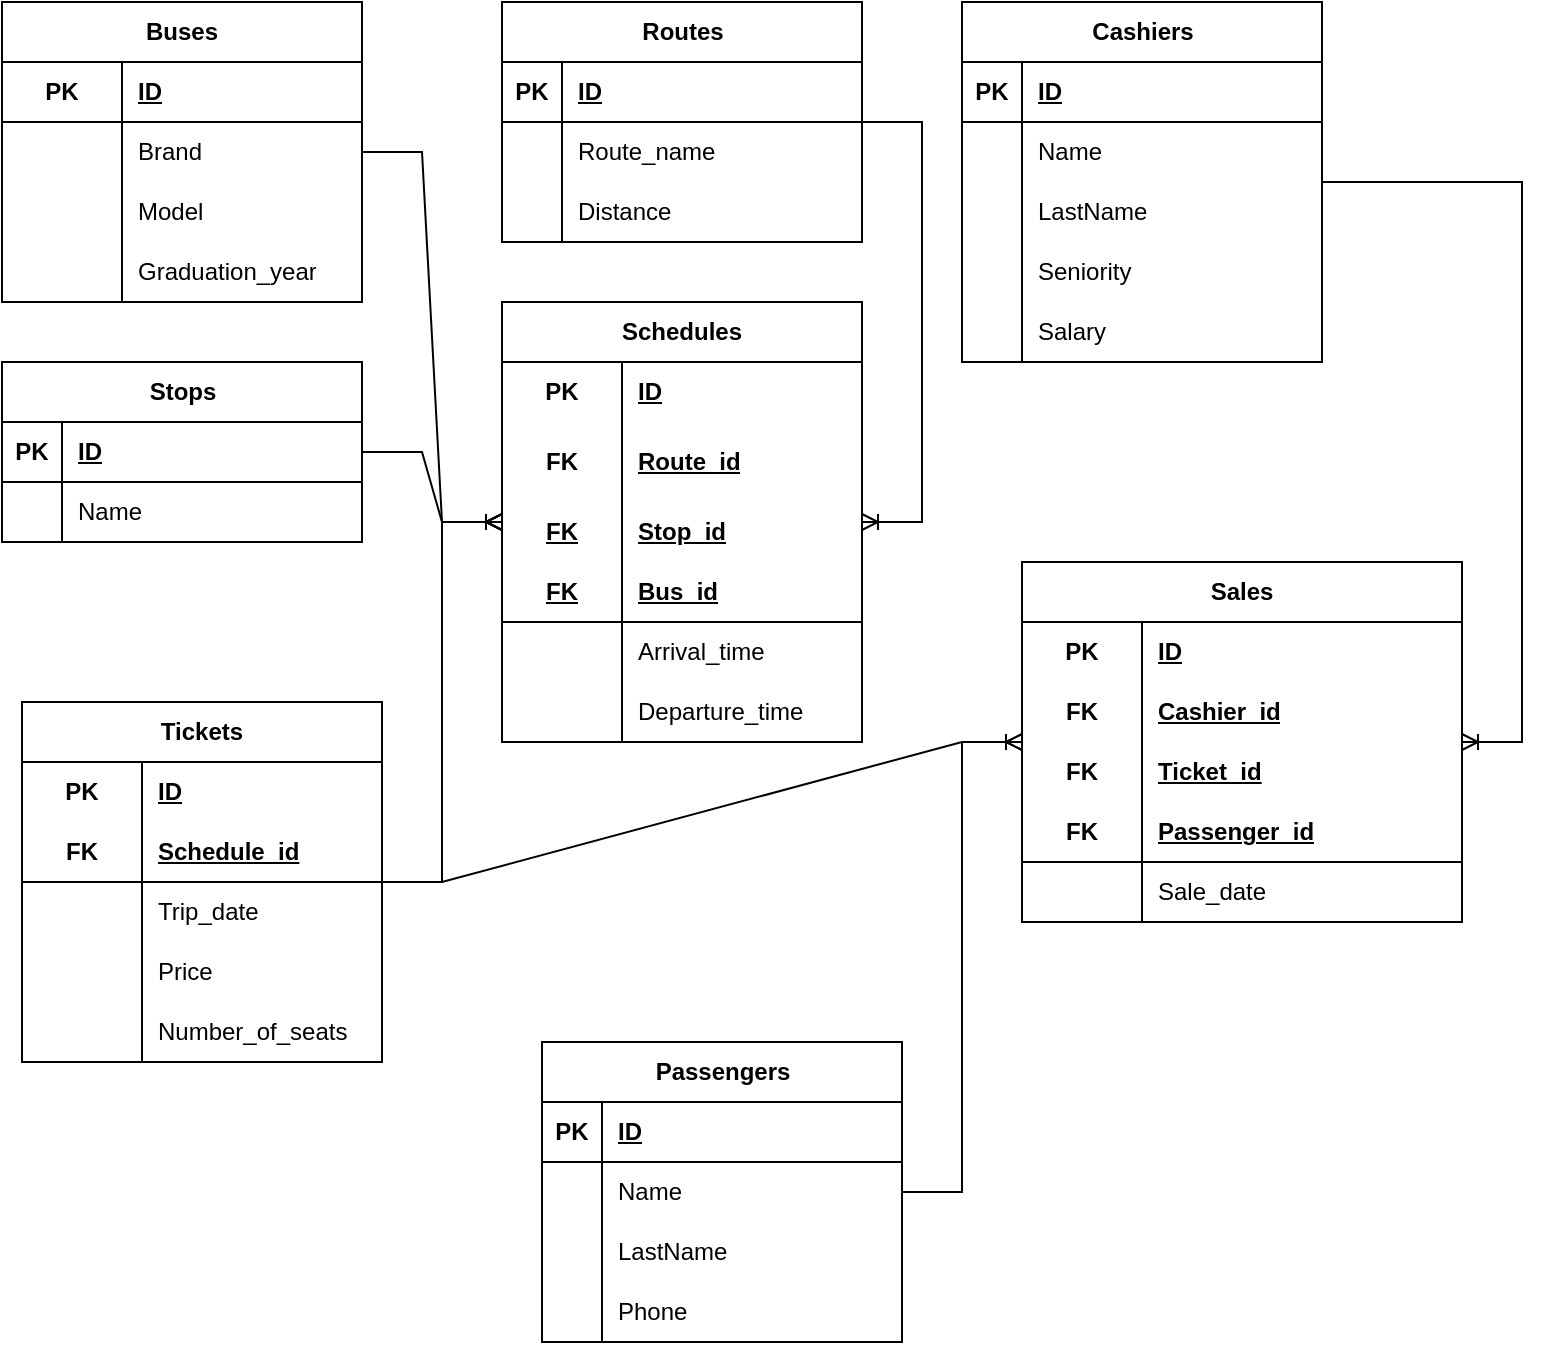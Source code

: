 <mxfile version="21.6.2" type="device">
  <diagram id="R2lEEEUBdFMjLlhIrx00" name="Page-1">
    <mxGraphModel dx="1434" dy="796" grid="1" gridSize="10" guides="1" tooltips="1" connect="1" arrows="1" fold="1" page="1" pageScale="1" pageWidth="850" pageHeight="1100" math="0" shadow="0" extFonts="Permanent Marker^https://fonts.googleapis.com/css?family=Permanent+Marker">
      <root>
        <mxCell id="0" />
        <mxCell id="1" parent="0" />
        <mxCell id="LDaIWuAfycEhRmfhDFVn-1" value="Buses" style="shape=table;startSize=30;container=1;collapsible=1;childLayout=tableLayout;fixedRows=1;rowLines=0;fontStyle=1;align=center;resizeLast=1;html=1;whiteSpace=wrap;" vertex="1" parent="1">
          <mxGeometry x="10" y="10" width="180" height="150" as="geometry" />
        </mxCell>
        <mxCell id="LDaIWuAfycEhRmfhDFVn-2" value="" style="shape=tableRow;horizontal=0;startSize=0;swimlaneHead=0;swimlaneBody=0;fillColor=none;collapsible=0;dropTarget=0;points=[[0,0.5],[1,0.5]];portConstraint=eastwest;top=0;left=0;right=0;bottom=0;html=1;" vertex="1" parent="LDaIWuAfycEhRmfhDFVn-1">
          <mxGeometry y="30" width="180" height="30" as="geometry" />
        </mxCell>
        <mxCell id="LDaIWuAfycEhRmfhDFVn-3" value="PK" style="shape=partialRectangle;connectable=0;fillColor=none;top=0;left=0;bottom=1;right=0;fontStyle=1;overflow=hidden;html=1;whiteSpace=wrap;" vertex="1" parent="LDaIWuAfycEhRmfhDFVn-2">
          <mxGeometry width="60" height="30" as="geometry">
            <mxRectangle width="60" height="30" as="alternateBounds" />
          </mxGeometry>
        </mxCell>
        <mxCell id="LDaIWuAfycEhRmfhDFVn-4" value="ID" style="shape=partialRectangle;connectable=0;fillColor=none;top=0;left=0;bottom=1;right=0;align=left;spacingLeft=6;fontStyle=5;overflow=hidden;html=1;whiteSpace=wrap;" vertex="1" parent="LDaIWuAfycEhRmfhDFVn-2">
          <mxGeometry x="60" width="120" height="30" as="geometry">
            <mxRectangle width="120" height="30" as="alternateBounds" />
          </mxGeometry>
        </mxCell>
        <mxCell id="LDaIWuAfycEhRmfhDFVn-8" value="" style="shape=tableRow;horizontal=0;startSize=0;swimlaneHead=0;swimlaneBody=0;fillColor=none;collapsible=0;dropTarget=0;points=[[0,0.5],[1,0.5]];portConstraint=eastwest;top=0;left=0;right=0;bottom=0;html=1;" vertex="1" parent="LDaIWuAfycEhRmfhDFVn-1">
          <mxGeometry y="60" width="180" height="30" as="geometry" />
        </mxCell>
        <mxCell id="LDaIWuAfycEhRmfhDFVn-9" value="" style="shape=partialRectangle;connectable=0;fillColor=none;top=0;left=0;bottom=0;right=0;editable=1;overflow=hidden;html=1;whiteSpace=wrap;" vertex="1" parent="LDaIWuAfycEhRmfhDFVn-8">
          <mxGeometry width="60" height="30" as="geometry">
            <mxRectangle width="60" height="30" as="alternateBounds" />
          </mxGeometry>
        </mxCell>
        <mxCell id="LDaIWuAfycEhRmfhDFVn-10" value="Brand" style="shape=partialRectangle;connectable=0;fillColor=none;top=0;left=0;bottom=0;right=0;align=left;spacingLeft=6;overflow=hidden;html=1;whiteSpace=wrap;" vertex="1" parent="LDaIWuAfycEhRmfhDFVn-8">
          <mxGeometry x="60" width="120" height="30" as="geometry">
            <mxRectangle width="120" height="30" as="alternateBounds" />
          </mxGeometry>
        </mxCell>
        <mxCell id="LDaIWuAfycEhRmfhDFVn-11" value="" style="shape=tableRow;horizontal=0;startSize=0;swimlaneHead=0;swimlaneBody=0;fillColor=none;collapsible=0;dropTarget=0;points=[[0,0.5],[1,0.5]];portConstraint=eastwest;top=0;left=0;right=0;bottom=0;html=1;" vertex="1" parent="LDaIWuAfycEhRmfhDFVn-1">
          <mxGeometry y="90" width="180" height="30" as="geometry" />
        </mxCell>
        <mxCell id="LDaIWuAfycEhRmfhDFVn-12" value="" style="shape=partialRectangle;connectable=0;fillColor=none;top=0;left=0;bottom=0;right=0;editable=1;overflow=hidden;html=1;whiteSpace=wrap;" vertex="1" parent="LDaIWuAfycEhRmfhDFVn-11">
          <mxGeometry width="60" height="30" as="geometry">
            <mxRectangle width="60" height="30" as="alternateBounds" />
          </mxGeometry>
        </mxCell>
        <mxCell id="LDaIWuAfycEhRmfhDFVn-13" value="Model" style="shape=partialRectangle;connectable=0;fillColor=none;top=0;left=0;bottom=0;right=0;align=left;spacingLeft=6;overflow=hidden;html=1;whiteSpace=wrap;" vertex="1" parent="LDaIWuAfycEhRmfhDFVn-11">
          <mxGeometry x="60" width="120" height="30" as="geometry">
            <mxRectangle width="120" height="30" as="alternateBounds" />
          </mxGeometry>
        </mxCell>
        <mxCell id="LDaIWuAfycEhRmfhDFVn-14" value="" style="shape=tableRow;horizontal=0;startSize=0;swimlaneHead=0;swimlaneBody=0;fillColor=none;collapsible=0;dropTarget=0;points=[[0,0.5],[1,0.5]];portConstraint=eastwest;top=0;left=0;right=0;bottom=0;html=1;" vertex="1" parent="1">
          <mxGeometry x="50" y="180" width="180" height="30" as="geometry" />
        </mxCell>
        <mxCell id="LDaIWuAfycEhRmfhDFVn-15" value="" style="shape=partialRectangle;connectable=0;fillColor=none;top=0;left=0;bottom=0;right=0;editable=1;overflow=hidden;html=1;whiteSpace=wrap;" vertex="1" parent="LDaIWuAfycEhRmfhDFVn-14">
          <mxGeometry width="60" height="30" as="geometry">
            <mxRectangle width="60" height="30" as="alternateBounds" />
          </mxGeometry>
        </mxCell>
        <mxCell id="LDaIWuAfycEhRmfhDFVn-16" value="Graduation_year" style="shape=partialRectangle;connectable=0;fillColor=none;top=0;left=1;bottom=0;right=0;align=left;spacingLeft=6;overflow=hidden;html=1;whiteSpace=wrap;labelBorderColor=none;" vertex="1" parent="1">
          <mxGeometry x="70" y="130" width="120" height="30" as="geometry">
            <mxRectangle width="120" height="30" as="alternateBounds" />
          </mxGeometry>
        </mxCell>
        <mxCell id="LDaIWuAfycEhRmfhDFVn-17" value="Routes" style="shape=table;startSize=30;container=1;collapsible=1;childLayout=tableLayout;fixedRows=1;rowLines=0;fontStyle=1;align=center;resizeLast=1;html=1;" vertex="1" parent="1">
          <mxGeometry x="260" y="10" width="180" height="120" as="geometry" />
        </mxCell>
        <mxCell id="LDaIWuAfycEhRmfhDFVn-18" value="" style="shape=tableRow;horizontal=0;startSize=0;swimlaneHead=0;swimlaneBody=0;fillColor=none;collapsible=0;dropTarget=0;points=[[0,0.5],[1,0.5]];portConstraint=eastwest;top=0;left=0;right=0;bottom=1;" vertex="1" parent="LDaIWuAfycEhRmfhDFVn-17">
          <mxGeometry y="30" width="180" height="30" as="geometry" />
        </mxCell>
        <mxCell id="LDaIWuAfycEhRmfhDFVn-19" value="PK" style="shape=partialRectangle;connectable=0;fillColor=none;top=0;left=0;bottom=0;right=0;fontStyle=1;overflow=hidden;whiteSpace=wrap;html=1;" vertex="1" parent="LDaIWuAfycEhRmfhDFVn-18">
          <mxGeometry width="30" height="30" as="geometry">
            <mxRectangle width="30" height="30" as="alternateBounds" />
          </mxGeometry>
        </mxCell>
        <mxCell id="LDaIWuAfycEhRmfhDFVn-20" value="ID" style="shape=partialRectangle;connectable=0;fillColor=none;top=0;left=0;bottom=0;right=0;align=left;spacingLeft=6;fontStyle=5;overflow=hidden;whiteSpace=wrap;html=1;" vertex="1" parent="LDaIWuAfycEhRmfhDFVn-18">
          <mxGeometry x="30" width="150" height="30" as="geometry">
            <mxRectangle width="150" height="30" as="alternateBounds" />
          </mxGeometry>
        </mxCell>
        <mxCell id="LDaIWuAfycEhRmfhDFVn-21" value="" style="shape=tableRow;horizontal=0;startSize=0;swimlaneHead=0;swimlaneBody=0;fillColor=none;collapsible=0;dropTarget=0;points=[[0,0.5],[1,0.5]];portConstraint=eastwest;top=0;left=0;right=0;bottom=0;" vertex="1" parent="LDaIWuAfycEhRmfhDFVn-17">
          <mxGeometry y="60" width="180" height="30" as="geometry" />
        </mxCell>
        <mxCell id="LDaIWuAfycEhRmfhDFVn-22" value="" style="shape=partialRectangle;connectable=0;fillColor=none;top=0;left=0;bottom=0;right=0;editable=1;overflow=hidden;whiteSpace=wrap;html=1;" vertex="1" parent="LDaIWuAfycEhRmfhDFVn-21">
          <mxGeometry width="30" height="30" as="geometry">
            <mxRectangle width="30" height="30" as="alternateBounds" />
          </mxGeometry>
        </mxCell>
        <mxCell id="LDaIWuAfycEhRmfhDFVn-23" value="Route_name" style="shape=partialRectangle;connectable=0;fillColor=none;top=0;left=0;bottom=0;right=0;align=left;spacingLeft=6;overflow=hidden;whiteSpace=wrap;html=1;" vertex="1" parent="LDaIWuAfycEhRmfhDFVn-21">
          <mxGeometry x="30" width="150" height="30" as="geometry">
            <mxRectangle width="150" height="30" as="alternateBounds" />
          </mxGeometry>
        </mxCell>
        <mxCell id="LDaIWuAfycEhRmfhDFVn-24" value="" style="shape=tableRow;horizontal=0;startSize=0;swimlaneHead=0;swimlaneBody=0;fillColor=none;collapsible=0;dropTarget=0;points=[[0,0.5],[1,0.5]];portConstraint=eastwest;top=0;left=0;right=0;bottom=0;" vertex="1" parent="LDaIWuAfycEhRmfhDFVn-17">
          <mxGeometry y="90" width="180" height="30" as="geometry" />
        </mxCell>
        <mxCell id="LDaIWuAfycEhRmfhDFVn-25" value="" style="shape=partialRectangle;connectable=0;fillColor=none;top=0;left=0;bottom=0;right=0;editable=1;overflow=hidden;whiteSpace=wrap;html=1;" vertex="1" parent="LDaIWuAfycEhRmfhDFVn-24">
          <mxGeometry width="30" height="30" as="geometry">
            <mxRectangle width="30" height="30" as="alternateBounds" />
          </mxGeometry>
        </mxCell>
        <mxCell id="LDaIWuAfycEhRmfhDFVn-26" value="Distance" style="shape=partialRectangle;connectable=0;fillColor=none;top=0;left=0;bottom=0;right=0;align=left;spacingLeft=6;overflow=hidden;whiteSpace=wrap;html=1;" vertex="1" parent="LDaIWuAfycEhRmfhDFVn-24">
          <mxGeometry x="30" width="150" height="30" as="geometry">
            <mxRectangle width="150" height="30" as="alternateBounds" />
          </mxGeometry>
        </mxCell>
        <mxCell id="LDaIWuAfycEhRmfhDFVn-30" value="Stops" style="shape=table;startSize=30;container=1;collapsible=1;childLayout=tableLayout;fixedRows=1;rowLines=0;fontStyle=1;align=center;resizeLast=1;html=1;" vertex="1" parent="1">
          <mxGeometry x="10" y="190" width="180" height="90" as="geometry" />
        </mxCell>
        <mxCell id="LDaIWuAfycEhRmfhDFVn-31" value="" style="shape=tableRow;horizontal=0;startSize=0;swimlaneHead=0;swimlaneBody=0;fillColor=none;collapsible=0;dropTarget=0;points=[[0,0.5],[1,0.5]];portConstraint=eastwest;top=0;left=0;right=0;bottom=1;" vertex="1" parent="LDaIWuAfycEhRmfhDFVn-30">
          <mxGeometry y="30" width="180" height="30" as="geometry" />
        </mxCell>
        <mxCell id="LDaIWuAfycEhRmfhDFVn-32" value="PK" style="shape=partialRectangle;connectable=0;fillColor=none;top=0;left=0;bottom=0;right=0;fontStyle=1;overflow=hidden;whiteSpace=wrap;html=1;" vertex="1" parent="LDaIWuAfycEhRmfhDFVn-31">
          <mxGeometry width="30" height="30" as="geometry">
            <mxRectangle width="30" height="30" as="alternateBounds" />
          </mxGeometry>
        </mxCell>
        <mxCell id="LDaIWuAfycEhRmfhDFVn-33" value="ID" style="shape=partialRectangle;connectable=0;fillColor=none;top=0;left=0;bottom=0;right=0;align=left;spacingLeft=6;fontStyle=5;overflow=hidden;whiteSpace=wrap;html=1;" vertex="1" parent="LDaIWuAfycEhRmfhDFVn-31">
          <mxGeometry x="30" width="150" height="30" as="geometry">
            <mxRectangle width="150" height="30" as="alternateBounds" />
          </mxGeometry>
        </mxCell>
        <mxCell id="LDaIWuAfycEhRmfhDFVn-34" value="" style="shape=tableRow;horizontal=0;startSize=0;swimlaneHead=0;swimlaneBody=0;fillColor=none;collapsible=0;dropTarget=0;points=[[0,0.5],[1,0.5]];portConstraint=eastwest;top=0;left=0;right=0;bottom=0;" vertex="1" parent="LDaIWuAfycEhRmfhDFVn-30">
          <mxGeometry y="60" width="180" height="30" as="geometry" />
        </mxCell>
        <mxCell id="LDaIWuAfycEhRmfhDFVn-35" value="" style="shape=partialRectangle;connectable=0;fillColor=none;top=0;left=0;bottom=0;right=0;editable=1;overflow=hidden;whiteSpace=wrap;html=1;" vertex="1" parent="LDaIWuAfycEhRmfhDFVn-34">
          <mxGeometry width="30" height="30" as="geometry">
            <mxRectangle width="30" height="30" as="alternateBounds" />
          </mxGeometry>
        </mxCell>
        <mxCell id="LDaIWuAfycEhRmfhDFVn-36" value="Name" style="shape=partialRectangle;connectable=0;fillColor=none;top=0;left=0;bottom=0;right=0;align=left;spacingLeft=6;overflow=hidden;whiteSpace=wrap;html=1;" vertex="1" parent="LDaIWuAfycEhRmfhDFVn-34">
          <mxGeometry x="30" width="150" height="30" as="geometry">
            <mxRectangle width="150" height="30" as="alternateBounds" />
          </mxGeometry>
        </mxCell>
        <mxCell id="LDaIWuAfycEhRmfhDFVn-43" value="Schedules" style="shape=table;startSize=30;container=1;collapsible=1;childLayout=tableLayout;fixedRows=1;rowLines=0;fontStyle=1;align=center;resizeLast=1;html=1;whiteSpace=wrap;" vertex="1" parent="1">
          <mxGeometry x="260" y="160" width="180" height="220" as="geometry" />
        </mxCell>
        <mxCell id="LDaIWuAfycEhRmfhDFVn-44" value="" style="shape=tableRow;horizontal=0;startSize=0;swimlaneHead=0;swimlaneBody=0;fillColor=none;collapsible=0;dropTarget=0;points=[[0,0.5],[1,0.5]];portConstraint=eastwest;top=0;left=0;right=0;bottom=0;html=1;" vertex="1" parent="LDaIWuAfycEhRmfhDFVn-43">
          <mxGeometry y="30" width="180" height="30" as="geometry" />
        </mxCell>
        <mxCell id="LDaIWuAfycEhRmfhDFVn-45" value="PK" style="shape=partialRectangle;connectable=0;fillColor=none;top=0;left=0;bottom=0;right=0;fontStyle=1;overflow=hidden;html=1;whiteSpace=wrap;" vertex="1" parent="LDaIWuAfycEhRmfhDFVn-44">
          <mxGeometry width="60" height="30" as="geometry">
            <mxRectangle width="60" height="30" as="alternateBounds" />
          </mxGeometry>
        </mxCell>
        <mxCell id="LDaIWuAfycEhRmfhDFVn-46" value="ID" style="shape=partialRectangle;connectable=0;fillColor=none;top=0;left=0;bottom=0;right=0;align=left;spacingLeft=6;fontStyle=5;overflow=hidden;html=1;whiteSpace=wrap;" vertex="1" parent="LDaIWuAfycEhRmfhDFVn-44">
          <mxGeometry x="60" width="120" height="30" as="geometry">
            <mxRectangle width="120" height="30" as="alternateBounds" />
          </mxGeometry>
        </mxCell>
        <mxCell id="LDaIWuAfycEhRmfhDFVn-47" value="" style="shape=tableRow;horizontal=0;startSize=0;swimlaneHead=0;swimlaneBody=0;fillColor=none;collapsible=0;dropTarget=0;points=[[0,0.5],[1,0.5]];portConstraint=eastwest;top=0;left=0;right=0;bottom=0;html=1;" vertex="1" parent="LDaIWuAfycEhRmfhDFVn-43">
          <mxGeometry y="60" width="180" height="40" as="geometry" />
        </mxCell>
        <mxCell id="LDaIWuAfycEhRmfhDFVn-48" value="FK" style="shape=partialRectangle;connectable=0;fillColor=none;top=0;left=0;bottom=0;right=0;fontStyle=1;overflow=hidden;html=1;whiteSpace=wrap;" vertex="1" parent="LDaIWuAfycEhRmfhDFVn-47">
          <mxGeometry width="60" height="40" as="geometry">
            <mxRectangle width="60" height="40" as="alternateBounds" />
          </mxGeometry>
        </mxCell>
        <mxCell id="LDaIWuAfycEhRmfhDFVn-49" value="Route_id" style="shape=partialRectangle;connectable=0;fillColor=none;top=0;left=0;bottom=0;right=0;align=left;spacingLeft=6;fontStyle=5;overflow=hidden;html=1;whiteSpace=wrap;" vertex="1" parent="LDaIWuAfycEhRmfhDFVn-47">
          <mxGeometry x="60" width="120" height="40" as="geometry">
            <mxRectangle width="120" height="40" as="alternateBounds" />
          </mxGeometry>
        </mxCell>
        <mxCell id="LDaIWuAfycEhRmfhDFVn-50" value="" style="shape=tableRow;horizontal=0;startSize=0;swimlaneHead=0;swimlaneBody=0;fillColor=none;collapsible=0;dropTarget=0;points=[[0,0.5],[1,0.5]];portConstraint=eastwest;top=0;left=0;right=0;bottom=0;html=1;fontStyle=5" vertex="1" parent="LDaIWuAfycEhRmfhDFVn-43">
          <mxGeometry y="100" width="180" height="30" as="geometry" />
        </mxCell>
        <mxCell id="LDaIWuAfycEhRmfhDFVn-51" value="FK" style="shape=partialRectangle;connectable=0;fillColor=none;top=0;left=0;bottom=0;right=0;editable=1;overflow=hidden;html=1;whiteSpace=wrap;fontStyle=5" vertex="1" parent="LDaIWuAfycEhRmfhDFVn-50">
          <mxGeometry width="60" height="30" as="geometry">
            <mxRectangle width="60" height="30" as="alternateBounds" />
          </mxGeometry>
        </mxCell>
        <mxCell id="LDaIWuAfycEhRmfhDFVn-52" value="&lt;b&gt;&lt;u&gt;Stop_id&lt;/u&gt;&lt;/b&gt;" style="shape=partialRectangle;connectable=0;fillColor=none;top=0;left=0;bottom=0;right=0;align=left;spacingLeft=6;overflow=hidden;html=1;whiteSpace=wrap;" vertex="1" parent="LDaIWuAfycEhRmfhDFVn-50">
          <mxGeometry x="60" width="120" height="30" as="geometry">
            <mxRectangle width="120" height="30" as="alternateBounds" />
          </mxGeometry>
        </mxCell>
        <mxCell id="LDaIWuAfycEhRmfhDFVn-56" value="" style="shape=tableRow;horizontal=0;startSize=0;swimlaneHead=0;swimlaneBody=0;fillColor=none;collapsible=0;dropTarget=0;points=[[0,0.5],[1,0.5]];portConstraint=eastwest;top=0;left=0;right=0;bottom=0;html=1;" vertex="1" parent="1">
          <mxGeometry x="290" y="410" width="180" height="30" as="geometry" />
        </mxCell>
        <mxCell id="LDaIWuAfycEhRmfhDFVn-57" value="" style="shape=partialRectangle;connectable=0;fillColor=none;top=0;left=0;bottom=0;right=0;editable=1;overflow=hidden;html=1;whiteSpace=wrap;" vertex="1" parent="LDaIWuAfycEhRmfhDFVn-56">
          <mxGeometry width="60" height="30" as="geometry">
            <mxRectangle width="60" height="30" as="alternateBounds" />
          </mxGeometry>
        </mxCell>
        <mxCell id="LDaIWuAfycEhRmfhDFVn-58" value="Arrival_time" style="shape=partialRectangle;connectable=0;fillColor=none;top=0;left=1;bottom=0;right=0;align=left;spacingLeft=6;overflow=hidden;html=1;whiteSpace=wrap;" vertex="1" parent="1">
          <mxGeometry x="320" y="320" width="120" height="30" as="geometry">
            <mxRectangle width="120" height="30" as="alternateBounds" />
          </mxGeometry>
        </mxCell>
        <mxCell id="LDaIWuAfycEhRmfhDFVn-59" value="Tickets" style="shape=table;startSize=30;container=1;collapsible=1;childLayout=tableLayout;fixedRows=1;rowLines=0;fontStyle=1;align=center;resizeLast=1;html=1;whiteSpace=wrap;" vertex="1" parent="1">
          <mxGeometry x="20" y="360" width="180" height="180" as="geometry" />
        </mxCell>
        <mxCell id="LDaIWuAfycEhRmfhDFVn-60" value="" style="shape=tableRow;horizontal=0;startSize=0;swimlaneHead=0;swimlaneBody=0;fillColor=none;collapsible=0;dropTarget=0;points=[[0,0.5],[1,0.5]];portConstraint=eastwest;top=0;left=0;right=0;bottom=0;html=1;" vertex="1" parent="LDaIWuAfycEhRmfhDFVn-59">
          <mxGeometry y="30" width="180" height="30" as="geometry" />
        </mxCell>
        <mxCell id="LDaIWuAfycEhRmfhDFVn-61" value="PK" style="shape=partialRectangle;connectable=0;fillColor=none;top=0;left=0;bottom=0;right=0;fontStyle=1;overflow=hidden;html=1;whiteSpace=wrap;" vertex="1" parent="LDaIWuAfycEhRmfhDFVn-60">
          <mxGeometry width="60" height="30" as="geometry">
            <mxRectangle width="60" height="30" as="alternateBounds" />
          </mxGeometry>
        </mxCell>
        <mxCell id="LDaIWuAfycEhRmfhDFVn-62" value="ID" style="shape=partialRectangle;connectable=0;fillColor=none;top=0;left=0;bottom=0;right=0;align=left;spacingLeft=6;fontStyle=5;overflow=hidden;html=1;whiteSpace=wrap;" vertex="1" parent="LDaIWuAfycEhRmfhDFVn-60">
          <mxGeometry x="60" width="120" height="30" as="geometry">
            <mxRectangle width="120" height="30" as="alternateBounds" />
          </mxGeometry>
        </mxCell>
        <mxCell id="LDaIWuAfycEhRmfhDFVn-63" value="" style="shape=tableRow;horizontal=0;startSize=0;swimlaneHead=0;swimlaneBody=0;fillColor=none;collapsible=0;dropTarget=0;points=[[0,0.5],[1,0.5]];portConstraint=eastwest;top=0;left=0;right=0;bottom=1;html=1;" vertex="1" parent="LDaIWuAfycEhRmfhDFVn-59">
          <mxGeometry y="60" width="180" height="30" as="geometry" />
        </mxCell>
        <mxCell id="LDaIWuAfycEhRmfhDFVn-64" value="FK" style="shape=partialRectangle;connectable=0;fillColor=none;top=0;left=0;bottom=0;right=0;fontStyle=1;overflow=hidden;html=1;whiteSpace=wrap;" vertex="1" parent="LDaIWuAfycEhRmfhDFVn-63">
          <mxGeometry width="60" height="30" as="geometry">
            <mxRectangle width="60" height="30" as="alternateBounds" />
          </mxGeometry>
        </mxCell>
        <mxCell id="LDaIWuAfycEhRmfhDFVn-65" value="Schedule_id" style="shape=partialRectangle;connectable=0;fillColor=none;top=0;left=0;bottom=0;right=0;align=left;spacingLeft=6;fontStyle=5;overflow=hidden;html=1;whiteSpace=wrap;" vertex="1" parent="LDaIWuAfycEhRmfhDFVn-63">
          <mxGeometry x="60" width="120" height="30" as="geometry">
            <mxRectangle width="120" height="30" as="alternateBounds" />
          </mxGeometry>
        </mxCell>
        <mxCell id="LDaIWuAfycEhRmfhDFVn-66" value="" style="shape=tableRow;horizontal=0;startSize=0;swimlaneHead=0;swimlaneBody=0;fillColor=none;collapsible=0;dropTarget=0;points=[[0,0.5],[1,0.5]];portConstraint=eastwest;top=0;left=0;right=0;bottom=0;html=1;" vertex="1" parent="LDaIWuAfycEhRmfhDFVn-59">
          <mxGeometry y="90" width="180" height="30" as="geometry" />
        </mxCell>
        <mxCell id="LDaIWuAfycEhRmfhDFVn-67" value="" style="shape=partialRectangle;connectable=0;fillColor=none;top=0;left=0;bottom=0;right=0;editable=1;overflow=hidden;html=1;whiteSpace=wrap;" vertex="1" parent="LDaIWuAfycEhRmfhDFVn-66">
          <mxGeometry width="60" height="30" as="geometry">
            <mxRectangle width="60" height="30" as="alternateBounds" />
          </mxGeometry>
        </mxCell>
        <mxCell id="LDaIWuAfycEhRmfhDFVn-68" value="Trip_date" style="shape=partialRectangle;connectable=0;fillColor=none;top=0;left=0;bottom=0;right=0;align=left;spacingLeft=6;overflow=hidden;html=1;whiteSpace=wrap;" vertex="1" parent="LDaIWuAfycEhRmfhDFVn-66">
          <mxGeometry x="60" width="120" height="30" as="geometry">
            <mxRectangle width="120" height="30" as="alternateBounds" />
          </mxGeometry>
        </mxCell>
        <mxCell id="LDaIWuAfycEhRmfhDFVn-69" value="" style="shape=tableRow;horizontal=0;startSize=0;swimlaneHead=0;swimlaneBody=0;fillColor=none;collapsible=0;dropTarget=0;points=[[0,0.5],[1,0.5]];portConstraint=eastwest;top=0;left=0;right=0;bottom=0;html=1;" vertex="1" parent="LDaIWuAfycEhRmfhDFVn-59">
          <mxGeometry y="120" width="180" height="30" as="geometry" />
        </mxCell>
        <mxCell id="LDaIWuAfycEhRmfhDFVn-70" value="" style="shape=partialRectangle;connectable=0;fillColor=none;top=0;left=0;bottom=0;right=0;editable=1;overflow=hidden;html=1;whiteSpace=wrap;" vertex="1" parent="LDaIWuAfycEhRmfhDFVn-69">
          <mxGeometry width="60" height="30" as="geometry">
            <mxRectangle width="60" height="30" as="alternateBounds" />
          </mxGeometry>
        </mxCell>
        <mxCell id="LDaIWuAfycEhRmfhDFVn-71" value="Price" style="shape=partialRectangle;connectable=0;fillColor=none;top=0;left=0;bottom=0;right=0;align=left;spacingLeft=6;overflow=hidden;html=1;whiteSpace=wrap;" vertex="1" parent="LDaIWuAfycEhRmfhDFVn-69">
          <mxGeometry x="60" width="120" height="30" as="geometry">
            <mxRectangle width="120" height="30" as="alternateBounds" />
          </mxGeometry>
        </mxCell>
        <mxCell id="LDaIWuAfycEhRmfhDFVn-72" value="" style="shape=tableRow;horizontal=0;startSize=0;swimlaneHead=0;swimlaneBody=0;fillColor=none;collapsible=0;dropTarget=0;points=[[0,0.5],[1,0.5]];portConstraint=eastwest;top=0;left=0;right=0;bottom=0;html=1;" vertex="1" parent="1">
          <mxGeometry x="70" y="590" width="180" height="30" as="geometry" />
        </mxCell>
        <mxCell id="LDaIWuAfycEhRmfhDFVn-73" value="" style="shape=partialRectangle;connectable=0;fillColor=none;top=0;left=0;bottom=0;right=0;editable=1;overflow=hidden;html=1;whiteSpace=wrap;" vertex="1" parent="LDaIWuAfycEhRmfhDFVn-72">
          <mxGeometry width="60" height="30" as="geometry">
            <mxRectangle width="60" height="30" as="alternateBounds" />
          </mxGeometry>
        </mxCell>
        <mxCell id="LDaIWuAfycEhRmfhDFVn-75" value="Passengers" style="shape=table;startSize=30;container=1;collapsible=1;childLayout=tableLayout;fixedRows=1;rowLines=0;fontStyle=1;align=center;resizeLast=1;html=1;" vertex="1" parent="1">
          <mxGeometry x="280" y="530" width="180" height="150" as="geometry" />
        </mxCell>
        <mxCell id="LDaIWuAfycEhRmfhDFVn-76" value="" style="shape=tableRow;horizontal=0;startSize=0;swimlaneHead=0;swimlaneBody=0;fillColor=none;collapsible=0;dropTarget=0;points=[[0,0.5],[1,0.5]];portConstraint=eastwest;top=0;left=0;right=0;bottom=1;" vertex="1" parent="LDaIWuAfycEhRmfhDFVn-75">
          <mxGeometry y="30" width="180" height="30" as="geometry" />
        </mxCell>
        <mxCell id="LDaIWuAfycEhRmfhDFVn-77" value="PK" style="shape=partialRectangle;connectable=0;fillColor=none;top=0;left=0;bottom=0;right=0;fontStyle=1;overflow=hidden;whiteSpace=wrap;html=1;" vertex="1" parent="LDaIWuAfycEhRmfhDFVn-76">
          <mxGeometry width="30" height="30" as="geometry">
            <mxRectangle width="30" height="30" as="alternateBounds" />
          </mxGeometry>
        </mxCell>
        <mxCell id="LDaIWuAfycEhRmfhDFVn-78" value="ID" style="shape=partialRectangle;connectable=0;fillColor=none;top=0;left=0;bottom=0;right=0;align=left;spacingLeft=6;fontStyle=5;overflow=hidden;whiteSpace=wrap;html=1;" vertex="1" parent="LDaIWuAfycEhRmfhDFVn-76">
          <mxGeometry x="30" width="150" height="30" as="geometry">
            <mxRectangle width="150" height="30" as="alternateBounds" />
          </mxGeometry>
        </mxCell>
        <mxCell id="LDaIWuAfycEhRmfhDFVn-79" value="" style="shape=tableRow;horizontal=0;startSize=0;swimlaneHead=0;swimlaneBody=0;fillColor=none;collapsible=0;dropTarget=0;points=[[0,0.5],[1,0.5]];portConstraint=eastwest;top=0;left=0;right=0;bottom=0;" vertex="1" parent="LDaIWuAfycEhRmfhDFVn-75">
          <mxGeometry y="60" width="180" height="30" as="geometry" />
        </mxCell>
        <mxCell id="LDaIWuAfycEhRmfhDFVn-80" value="" style="shape=partialRectangle;connectable=0;fillColor=none;top=0;left=0;bottom=0;right=0;editable=1;overflow=hidden;whiteSpace=wrap;html=1;" vertex="1" parent="LDaIWuAfycEhRmfhDFVn-79">
          <mxGeometry width="30" height="30" as="geometry">
            <mxRectangle width="30" height="30" as="alternateBounds" />
          </mxGeometry>
        </mxCell>
        <mxCell id="LDaIWuAfycEhRmfhDFVn-81" value="Name" style="shape=partialRectangle;connectable=0;fillColor=none;top=0;left=0;bottom=0;right=0;align=left;spacingLeft=6;overflow=hidden;whiteSpace=wrap;html=1;" vertex="1" parent="LDaIWuAfycEhRmfhDFVn-79">
          <mxGeometry x="30" width="150" height="30" as="geometry">
            <mxRectangle width="150" height="30" as="alternateBounds" />
          </mxGeometry>
        </mxCell>
        <mxCell id="LDaIWuAfycEhRmfhDFVn-82" value="" style="shape=tableRow;horizontal=0;startSize=0;swimlaneHead=0;swimlaneBody=0;fillColor=none;collapsible=0;dropTarget=0;points=[[0,0.5],[1,0.5]];portConstraint=eastwest;top=0;left=0;right=0;bottom=0;" vertex="1" parent="LDaIWuAfycEhRmfhDFVn-75">
          <mxGeometry y="90" width="180" height="30" as="geometry" />
        </mxCell>
        <mxCell id="LDaIWuAfycEhRmfhDFVn-83" value="" style="shape=partialRectangle;connectable=0;fillColor=none;top=0;left=0;bottom=0;right=0;editable=1;overflow=hidden;whiteSpace=wrap;html=1;" vertex="1" parent="LDaIWuAfycEhRmfhDFVn-82">
          <mxGeometry width="30" height="30" as="geometry">
            <mxRectangle width="30" height="30" as="alternateBounds" />
          </mxGeometry>
        </mxCell>
        <mxCell id="LDaIWuAfycEhRmfhDFVn-84" value="LastName" style="shape=partialRectangle;connectable=0;fillColor=none;top=0;left=0;bottom=0;right=0;align=left;spacingLeft=6;overflow=hidden;whiteSpace=wrap;html=1;" vertex="1" parent="LDaIWuAfycEhRmfhDFVn-82">
          <mxGeometry x="30" width="150" height="30" as="geometry">
            <mxRectangle width="150" height="30" as="alternateBounds" />
          </mxGeometry>
        </mxCell>
        <mxCell id="LDaIWuAfycEhRmfhDFVn-85" value="" style="shape=tableRow;horizontal=0;startSize=0;swimlaneHead=0;swimlaneBody=0;fillColor=none;collapsible=0;dropTarget=0;points=[[0,0.5],[1,0.5]];portConstraint=eastwest;top=0;left=0;right=0;bottom=0;" vertex="1" parent="LDaIWuAfycEhRmfhDFVn-75">
          <mxGeometry y="120" width="180" height="30" as="geometry" />
        </mxCell>
        <mxCell id="LDaIWuAfycEhRmfhDFVn-86" value="" style="shape=partialRectangle;connectable=0;fillColor=none;top=0;left=0;bottom=0;right=0;editable=1;overflow=hidden;whiteSpace=wrap;html=1;" vertex="1" parent="LDaIWuAfycEhRmfhDFVn-85">
          <mxGeometry width="30" height="30" as="geometry">
            <mxRectangle width="30" height="30" as="alternateBounds" />
          </mxGeometry>
        </mxCell>
        <mxCell id="LDaIWuAfycEhRmfhDFVn-87" value="Phone" style="shape=partialRectangle;connectable=0;fillColor=none;top=0;left=0;bottom=0;right=0;align=left;spacingLeft=6;overflow=hidden;whiteSpace=wrap;html=1;" vertex="1" parent="LDaIWuAfycEhRmfhDFVn-85">
          <mxGeometry x="30" width="150" height="30" as="geometry">
            <mxRectangle width="150" height="30" as="alternateBounds" />
          </mxGeometry>
        </mxCell>
        <mxCell id="LDaIWuAfycEhRmfhDFVn-88" value="Cashiers" style="shape=table;startSize=30;container=1;collapsible=1;childLayout=tableLayout;fixedRows=1;rowLines=0;fontStyle=1;align=center;resizeLast=1;html=1;" vertex="1" parent="1">
          <mxGeometry x="490" y="10" width="180" height="180" as="geometry" />
        </mxCell>
        <mxCell id="LDaIWuAfycEhRmfhDFVn-89" value="" style="shape=tableRow;horizontal=0;startSize=0;swimlaneHead=0;swimlaneBody=0;fillColor=none;collapsible=0;dropTarget=0;points=[[0,0.5],[1,0.5]];portConstraint=eastwest;top=0;left=0;right=0;bottom=1;" vertex="1" parent="LDaIWuAfycEhRmfhDFVn-88">
          <mxGeometry y="30" width="180" height="30" as="geometry" />
        </mxCell>
        <mxCell id="LDaIWuAfycEhRmfhDFVn-90" value="PK" style="shape=partialRectangle;connectable=0;fillColor=none;top=0;left=0;bottom=0;right=0;fontStyle=1;overflow=hidden;whiteSpace=wrap;html=1;" vertex="1" parent="LDaIWuAfycEhRmfhDFVn-89">
          <mxGeometry width="30" height="30" as="geometry">
            <mxRectangle width="30" height="30" as="alternateBounds" />
          </mxGeometry>
        </mxCell>
        <mxCell id="LDaIWuAfycEhRmfhDFVn-91" value="ID" style="shape=partialRectangle;connectable=0;fillColor=none;top=0;left=0;bottom=0;right=0;align=left;spacingLeft=6;fontStyle=5;overflow=hidden;whiteSpace=wrap;html=1;" vertex="1" parent="LDaIWuAfycEhRmfhDFVn-89">
          <mxGeometry x="30" width="150" height="30" as="geometry">
            <mxRectangle width="150" height="30" as="alternateBounds" />
          </mxGeometry>
        </mxCell>
        <mxCell id="LDaIWuAfycEhRmfhDFVn-92" value="" style="shape=tableRow;horizontal=0;startSize=0;swimlaneHead=0;swimlaneBody=0;fillColor=none;collapsible=0;dropTarget=0;points=[[0,0.5],[1,0.5]];portConstraint=eastwest;top=0;left=0;right=0;bottom=0;" vertex="1" parent="LDaIWuAfycEhRmfhDFVn-88">
          <mxGeometry y="60" width="180" height="30" as="geometry" />
        </mxCell>
        <mxCell id="LDaIWuAfycEhRmfhDFVn-93" value="" style="shape=partialRectangle;connectable=0;fillColor=none;top=0;left=0;bottom=0;right=0;editable=1;overflow=hidden;whiteSpace=wrap;html=1;" vertex="1" parent="LDaIWuAfycEhRmfhDFVn-92">
          <mxGeometry width="30" height="30" as="geometry">
            <mxRectangle width="30" height="30" as="alternateBounds" />
          </mxGeometry>
        </mxCell>
        <mxCell id="LDaIWuAfycEhRmfhDFVn-94" value="Name" style="shape=partialRectangle;connectable=0;fillColor=none;top=0;left=0;bottom=0;right=0;align=left;spacingLeft=6;overflow=hidden;whiteSpace=wrap;html=1;" vertex="1" parent="LDaIWuAfycEhRmfhDFVn-92">
          <mxGeometry x="30" width="150" height="30" as="geometry">
            <mxRectangle width="150" height="30" as="alternateBounds" />
          </mxGeometry>
        </mxCell>
        <mxCell id="LDaIWuAfycEhRmfhDFVn-95" value="" style="shape=tableRow;horizontal=0;startSize=0;swimlaneHead=0;swimlaneBody=0;fillColor=none;collapsible=0;dropTarget=0;points=[[0,0.5],[1,0.5]];portConstraint=eastwest;top=0;left=0;right=0;bottom=0;" vertex="1" parent="LDaIWuAfycEhRmfhDFVn-88">
          <mxGeometry y="90" width="180" height="30" as="geometry" />
        </mxCell>
        <mxCell id="LDaIWuAfycEhRmfhDFVn-96" value="" style="shape=partialRectangle;connectable=0;fillColor=none;top=0;left=0;bottom=0;right=0;editable=1;overflow=hidden;whiteSpace=wrap;html=1;" vertex="1" parent="LDaIWuAfycEhRmfhDFVn-95">
          <mxGeometry width="30" height="30" as="geometry">
            <mxRectangle width="30" height="30" as="alternateBounds" />
          </mxGeometry>
        </mxCell>
        <mxCell id="LDaIWuAfycEhRmfhDFVn-97" value="LastName" style="shape=partialRectangle;connectable=0;fillColor=none;top=0;left=0;bottom=0;right=0;align=left;spacingLeft=6;overflow=hidden;whiteSpace=wrap;html=1;" vertex="1" parent="LDaIWuAfycEhRmfhDFVn-95">
          <mxGeometry x="30" width="150" height="30" as="geometry">
            <mxRectangle width="150" height="30" as="alternateBounds" />
          </mxGeometry>
        </mxCell>
        <mxCell id="LDaIWuAfycEhRmfhDFVn-98" value="" style="shape=tableRow;horizontal=0;startSize=0;swimlaneHead=0;swimlaneBody=0;fillColor=none;collapsible=0;dropTarget=0;points=[[0,0.5],[1,0.5]];portConstraint=eastwest;top=0;left=0;right=0;bottom=0;" vertex="1" parent="LDaIWuAfycEhRmfhDFVn-88">
          <mxGeometry y="120" width="180" height="30" as="geometry" />
        </mxCell>
        <mxCell id="LDaIWuAfycEhRmfhDFVn-99" value="" style="shape=partialRectangle;connectable=0;fillColor=none;top=0;left=0;bottom=0;right=0;editable=1;overflow=hidden;whiteSpace=wrap;html=1;" vertex="1" parent="LDaIWuAfycEhRmfhDFVn-98">
          <mxGeometry width="30" height="30" as="geometry">
            <mxRectangle width="30" height="30" as="alternateBounds" />
          </mxGeometry>
        </mxCell>
        <mxCell id="LDaIWuAfycEhRmfhDFVn-100" value="Seniority" style="shape=partialRectangle;connectable=0;fillColor=none;top=0;left=0;bottom=0;right=0;align=left;spacingLeft=6;overflow=hidden;whiteSpace=wrap;html=1;" vertex="1" parent="LDaIWuAfycEhRmfhDFVn-98">
          <mxGeometry x="30" width="150" height="30" as="geometry">
            <mxRectangle width="150" height="30" as="alternateBounds" />
          </mxGeometry>
        </mxCell>
        <mxCell id="LDaIWuAfycEhRmfhDFVn-101" value="" style="shape=tableRow;horizontal=0;startSize=0;swimlaneHead=0;swimlaneBody=0;fillColor=none;collapsible=0;dropTarget=0;points=[[0,0.5],[1,0.5]];portConstraint=eastwest;top=0;left=0;right=0;bottom=0;" vertex="1" parent="1">
          <mxGeometry x="600" y="550" width="180" height="30" as="geometry" />
        </mxCell>
        <mxCell id="LDaIWuAfycEhRmfhDFVn-102" value="" style="shape=partialRectangle;connectable=0;fillColor=none;top=0;left=0;bottom=0;right=0;editable=1;overflow=hidden;whiteSpace=wrap;html=1;" vertex="1" parent="LDaIWuAfycEhRmfhDFVn-101">
          <mxGeometry width="30" height="30" as="geometry">
            <mxRectangle width="30" height="30" as="alternateBounds" />
          </mxGeometry>
        </mxCell>
        <mxCell id="LDaIWuAfycEhRmfhDFVn-103" value="Salary" style="shape=partialRectangle;connectable=0;fillColor=none;top=0;left=1;bottom=0;right=0;align=left;spacingLeft=6;overflow=hidden;whiteSpace=wrap;html=1;" vertex="1" parent="LDaIWuAfycEhRmfhDFVn-101">
          <mxGeometry x="-80" y="-390" width="150" height="30" as="geometry">
            <mxRectangle width="150" height="30" as="alternateBounds" />
          </mxGeometry>
        </mxCell>
        <mxCell id="LDaIWuAfycEhRmfhDFVn-104" value="Sales" style="shape=table;startSize=30;container=1;collapsible=1;childLayout=tableLayout;fixedRows=1;rowLines=0;fontStyle=1;align=center;resizeLast=1;html=1;whiteSpace=wrap;" vertex="1" parent="1">
          <mxGeometry x="520" y="290" width="220" height="180" as="geometry" />
        </mxCell>
        <mxCell id="LDaIWuAfycEhRmfhDFVn-105" value="" style="shape=tableRow;horizontal=0;startSize=0;swimlaneHead=0;swimlaneBody=0;fillColor=none;collapsible=0;dropTarget=0;points=[[0,0.5],[1,0.5]];portConstraint=eastwest;top=0;left=0;right=0;bottom=0;html=1;" vertex="1" parent="LDaIWuAfycEhRmfhDFVn-104">
          <mxGeometry y="30" width="220" height="30" as="geometry" />
        </mxCell>
        <mxCell id="LDaIWuAfycEhRmfhDFVn-106" value="PK" style="shape=partialRectangle;connectable=0;fillColor=none;top=0;left=0;bottom=0;right=0;fontStyle=1;overflow=hidden;html=1;whiteSpace=wrap;" vertex="1" parent="LDaIWuAfycEhRmfhDFVn-105">
          <mxGeometry width="60" height="30" as="geometry">
            <mxRectangle width="60" height="30" as="alternateBounds" />
          </mxGeometry>
        </mxCell>
        <mxCell id="LDaIWuAfycEhRmfhDFVn-107" value="ID" style="shape=partialRectangle;connectable=0;fillColor=none;top=0;left=0;bottom=0;right=0;align=left;spacingLeft=6;fontStyle=5;overflow=hidden;html=1;whiteSpace=wrap;" vertex="1" parent="LDaIWuAfycEhRmfhDFVn-105">
          <mxGeometry x="60" width="160" height="30" as="geometry">
            <mxRectangle width="160" height="30" as="alternateBounds" />
          </mxGeometry>
        </mxCell>
        <mxCell id="LDaIWuAfycEhRmfhDFVn-108" value="" style="shape=tableRow;horizontal=0;startSize=0;swimlaneHead=0;swimlaneBody=0;fillColor=none;collapsible=0;dropTarget=0;points=[[0,0.5],[1,0.5]];portConstraint=eastwest;top=0;left=0;right=0;bottom=0;html=1;" vertex="1" parent="LDaIWuAfycEhRmfhDFVn-104">
          <mxGeometry y="60" width="220" height="30" as="geometry" />
        </mxCell>
        <mxCell id="LDaIWuAfycEhRmfhDFVn-109" value="FK" style="shape=partialRectangle;connectable=0;fillColor=none;top=0;left=0;bottom=0;right=0;fontStyle=1;overflow=hidden;html=1;whiteSpace=wrap;" vertex="1" parent="LDaIWuAfycEhRmfhDFVn-108">
          <mxGeometry width="60" height="30" as="geometry">
            <mxRectangle width="60" height="30" as="alternateBounds" />
          </mxGeometry>
        </mxCell>
        <mxCell id="LDaIWuAfycEhRmfhDFVn-110" value="Cashier_id" style="shape=partialRectangle;connectable=0;fillColor=none;top=0;left=0;bottom=0;right=0;align=left;spacingLeft=6;fontStyle=5;overflow=hidden;html=1;whiteSpace=wrap;" vertex="1" parent="LDaIWuAfycEhRmfhDFVn-108">
          <mxGeometry x="60" width="160" height="30" as="geometry">
            <mxRectangle width="160" height="30" as="alternateBounds" />
          </mxGeometry>
        </mxCell>
        <mxCell id="LDaIWuAfycEhRmfhDFVn-117" value="" style="shape=tableRow;horizontal=0;startSize=0;swimlaneHead=0;swimlaneBody=0;fillColor=none;collapsible=0;dropTarget=0;points=[[0,0.5],[1,0.5]];portConstraint=eastwest;top=0;left=0;right=0;bottom=0;html=1;" vertex="1" parent="1">
          <mxGeometry x="520" y="380" width="220" height="30" as="geometry" />
        </mxCell>
        <mxCell id="LDaIWuAfycEhRmfhDFVn-118" value="FK" style="shape=partialRectangle;connectable=0;fillColor=none;top=0;left=0;bottom=0;right=0;fontStyle=1;overflow=hidden;html=1;whiteSpace=wrap;" vertex="1" parent="LDaIWuAfycEhRmfhDFVn-117">
          <mxGeometry width="60" height="30" as="geometry">
            <mxRectangle width="60" height="30" as="alternateBounds" />
          </mxGeometry>
        </mxCell>
        <mxCell id="LDaIWuAfycEhRmfhDFVn-119" value="Ticket_id" style="shape=partialRectangle;connectable=0;fillColor=none;top=0;left=1;bottom=0;right=0;align=left;spacingLeft=6;fontStyle=5;overflow=hidden;html=1;whiteSpace=wrap;" vertex="1" parent="LDaIWuAfycEhRmfhDFVn-117">
          <mxGeometry x="60" width="160" height="30" as="geometry">
            <mxRectangle width="160" height="30" as="alternateBounds" />
          </mxGeometry>
        </mxCell>
        <mxCell id="LDaIWuAfycEhRmfhDFVn-120" value="" style="shape=tableRow;horizontal=0;startSize=0;swimlaneHead=0;swimlaneBody=0;fillColor=none;collapsible=0;dropTarget=0;points=[[0,0.5],[1,0.5]];portConstraint=eastwest;top=0;left=0;right=0;bottom=0;html=1;" vertex="1" parent="1">
          <mxGeometry x="520" y="410" width="220" height="30" as="geometry" />
        </mxCell>
        <mxCell id="LDaIWuAfycEhRmfhDFVn-121" value="FK" style="shape=partialRectangle;connectable=0;fillColor=none;top=0;left=0;bottom=1;right=0;fontStyle=1;overflow=hidden;html=1;whiteSpace=wrap;" vertex="1" parent="LDaIWuAfycEhRmfhDFVn-120">
          <mxGeometry width="60" height="30" as="geometry">
            <mxRectangle width="60" height="30" as="alternateBounds" />
          </mxGeometry>
        </mxCell>
        <mxCell id="LDaIWuAfycEhRmfhDFVn-122" value="Passenger_id" style="shape=partialRectangle;connectable=0;fillColor=none;top=0;left=1;bottom=1;right=0;align=left;spacingLeft=6;fontStyle=5;overflow=hidden;html=1;whiteSpace=wrap;" vertex="1" parent="LDaIWuAfycEhRmfhDFVn-120">
          <mxGeometry x="60" width="160" height="30" as="geometry">
            <mxRectangle width="160" height="30" as="alternateBounds" />
          </mxGeometry>
        </mxCell>
        <mxCell id="LDaIWuAfycEhRmfhDFVn-123" value="" style="shape=tableRow;horizontal=0;startSize=0;swimlaneHead=0;swimlaneBody=0;fillColor=none;collapsible=0;dropTarget=0;points=[[0,0.5],[1,0.5]];portConstraint=eastwest;top=0;left=0;right=0;bottom=0;" vertex="1" parent="1">
          <mxGeometry x="520" y="440" width="220" height="30" as="geometry" />
        </mxCell>
        <mxCell id="LDaIWuAfycEhRmfhDFVn-124" value="" style="shape=partialRectangle;connectable=0;fillColor=none;top=0;left=0;bottom=0;right=0;editable=1;overflow=hidden;whiteSpace=wrap;html=1;direction=south;" vertex="1" parent="LDaIWuAfycEhRmfhDFVn-123">
          <mxGeometry width="30" height="30" as="geometry">
            <mxRectangle width="30" height="30" as="alternateBounds" />
          </mxGeometry>
        </mxCell>
        <mxCell id="LDaIWuAfycEhRmfhDFVn-125" value="Sale_date" style="shape=partialRectangle;connectable=0;fillColor=none;top=0;left=1;bottom=0;right=0;align=left;spacingLeft=6;overflow=hidden;whiteSpace=wrap;html=1;" vertex="1" parent="LDaIWuAfycEhRmfhDFVn-123">
          <mxGeometry x="60" width="160" height="30" as="geometry">
            <mxRectangle width="150" height="30" as="alternateBounds" />
          </mxGeometry>
        </mxCell>
        <mxCell id="LDaIWuAfycEhRmfhDFVn-126" value="" style="shape=tableRow;horizontal=0;startSize=0;swimlaneHead=0;swimlaneBody=0;fillColor=none;collapsible=0;dropTarget=0;points=[[0,0.5],[1,0.5]];portConstraint=eastwest;top=0;left=0;right=0;bottom=0;" vertex="1" parent="1">
          <mxGeometry x="520" y="480" width="220" height="30" as="geometry" />
        </mxCell>
        <mxCell id="LDaIWuAfycEhRmfhDFVn-127" value="" style="shape=partialRectangle;connectable=0;fillColor=none;top=0;left=0;bottom=0;right=0;editable=1;overflow=hidden;whiteSpace=wrap;html=1;" vertex="1" parent="LDaIWuAfycEhRmfhDFVn-126">
          <mxGeometry width="30" height="30" as="geometry">
            <mxRectangle width="30" height="30" as="alternateBounds" />
          </mxGeometry>
        </mxCell>
        <mxCell id="LDaIWuAfycEhRmfhDFVn-129" value="" style="shape=tableRow;horizontal=0;startSize=0;swimlaneHead=0;swimlaneBody=0;fillColor=none;collapsible=0;dropTarget=0;points=[[0,0.5],[1,0.5]];portConstraint=eastwest;top=0;left=0;right=0;bottom=1;html=1;fontStyle=5" vertex="1" parent="1">
          <mxGeometry x="260" y="290" width="180" height="30" as="geometry" />
        </mxCell>
        <mxCell id="LDaIWuAfycEhRmfhDFVn-130" value="FK" style="shape=partialRectangle;connectable=0;fillColor=none;top=0;left=0;bottom=0;right=0;editable=1;overflow=hidden;html=1;whiteSpace=wrap;fontStyle=5" vertex="1" parent="LDaIWuAfycEhRmfhDFVn-129">
          <mxGeometry width="60" height="30" as="geometry">
            <mxRectangle width="60" height="30" as="alternateBounds" />
          </mxGeometry>
        </mxCell>
        <mxCell id="LDaIWuAfycEhRmfhDFVn-131" value="&lt;b&gt;&lt;u&gt;Bus_id&lt;/u&gt;&lt;/b&gt;" style="shape=partialRectangle;connectable=0;fillColor=none;top=0;left=1;bottom=0;right=0;align=left;spacingLeft=6;overflow=hidden;html=1;whiteSpace=wrap;" vertex="1" parent="LDaIWuAfycEhRmfhDFVn-129">
          <mxGeometry x="60" width="120" height="30" as="geometry">
            <mxRectangle width="120" height="30" as="alternateBounds" />
          </mxGeometry>
        </mxCell>
        <mxCell id="LDaIWuAfycEhRmfhDFVn-134" value="Departure_time" style="shape=partialRectangle;connectable=0;fillColor=none;top=0;left=1;bottom=0;right=0;align=left;spacingLeft=6;overflow=hidden;html=1;whiteSpace=wrap;" vertex="1" parent="1">
          <mxGeometry x="320" y="350" width="120" height="30" as="geometry">
            <mxRectangle width="120" height="30" as="alternateBounds" />
          </mxGeometry>
        </mxCell>
        <mxCell id="LDaIWuAfycEhRmfhDFVn-133" value="" style="shape=partialRectangle;connectable=0;fillColor=none;top=0;left=0;bottom=0;right=0;editable=1;overflow=hidden;html=1;whiteSpace=wrap;" vertex="1" parent="1">
          <mxGeometry x="260" y="350" width="60" height="30" as="geometry">
            <mxRectangle width="60" height="30" as="alternateBounds" />
          </mxGeometry>
        </mxCell>
        <mxCell id="LDaIWuAfycEhRmfhDFVn-136" value="" style="edgeStyle=entityRelationEdgeStyle;fontSize=12;html=1;endArrow=ERoneToMany;rounded=0;" edge="1" parent="1" source="LDaIWuAfycEhRmfhDFVn-1" target="LDaIWuAfycEhRmfhDFVn-43">
          <mxGeometry width="100" height="100" relative="1" as="geometry">
            <mxPoint x="300" y="360" as="sourcePoint" />
            <mxPoint x="400" y="260" as="targetPoint" />
          </mxGeometry>
        </mxCell>
        <mxCell id="LDaIWuAfycEhRmfhDFVn-137" value="" style="edgeStyle=entityRelationEdgeStyle;fontSize=12;html=1;endArrow=ERoneToMany;rounded=0;" edge="1" parent="1" source="LDaIWuAfycEhRmfhDFVn-17" target="LDaIWuAfycEhRmfhDFVn-43">
          <mxGeometry width="100" height="100" relative="1" as="geometry">
            <mxPoint x="200" y="95" as="sourcePoint" />
            <mxPoint x="270" y="280" as="targetPoint" />
          </mxGeometry>
        </mxCell>
        <mxCell id="LDaIWuAfycEhRmfhDFVn-138" value="" style="edgeStyle=entityRelationEdgeStyle;fontSize=12;html=1;endArrow=ERoneToMany;rounded=0;" edge="1" parent="1" source="LDaIWuAfycEhRmfhDFVn-30" target="LDaIWuAfycEhRmfhDFVn-43">
          <mxGeometry width="100" height="100" relative="1" as="geometry">
            <mxPoint x="180" y="280" as="sourcePoint" />
            <mxPoint x="250" y="315" as="targetPoint" />
            <Array as="points">
              <mxPoint x="200" y="230" />
              <mxPoint x="190" y="335" />
              <mxPoint x="210" y="325" />
              <mxPoint x="200" y="325" />
            </Array>
          </mxGeometry>
        </mxCell>
        <mxCell id="LDaIWuAfycEhRmfhDFVn-139" value="" style="edgeStyle=entityRelationEdgeStyle;fontSize=12;html=1;endArrow=ERoneToMany;rounded=0;" edge="1" parent="1" source="LDaIWuAfycEhRmfhDFVn-59" target="LDaIWuAfycEhRmfhDFVn-43">
          <mxGeometry width="100" height="100" relative="1" as="geometry">
            <mxPoint x="220" y="115" as="sourcePoint" />
            <mxPoint x="290" y="300" as="targetPoint" />
          </mxGeometry>
        </mxCell>
        <mxCell id="LDaIWuAfycEhRmfhDFVn-140" value="" style="edgeStyle=entityRelationEdgeStyle;fontSize=12;html=1;endArrow=ERoneToMany;rounded=0;" edge="1" parent="1" source="LDaIWuAfycEhRmfhDFVn-59" target="LDaIWuAfycEhRmfhDFVn-104">
          <mxGeometry width="100" height="100" relative="1" as="geometry">
            <mxPoint x="230" y="125" as="sourcePoint" />
            <mxPoint x="300" y="310" as="targetPoint" />
          </mxGeometry>
        </mxCell>
        <mxCell id="LDaIWuAfycEhRmfhDFVn-141" value="" style="edgeStyle=entityRelationEdgeStyle;fontSize=12;html=1;endArrow=ERoneToMany;rounded=0;" edge="1" parent="1" source="LDaIWuAfycEhRmfhDFVn-88" target="LDaIWuAfycEhRmfhDFVn-104">
          <mxGeometry width="100" height="100" relative="1" as="geometry">
            <mxPoint x="240" y="135" as="sourcePoint" />
            <mxPoint x="310" y="320" as="targetPoint" />
          </mxGeometry>
        </mxCell>
        <mxCell id="LDaIWuAfycEhRmfhDFVn-142" value="" style="edgeStyle=entityRelationEdgeStyle;fontSize=12;html=1;endArrow=ERoneToMany;rounded=0;" edge="1" parent="1" source="LDaIWuAfycEhRmfhDFVn-75" target="LDaIWuAfycEhRmfhDFVn-104">
          <mxGeometry width="100" height="100" relative="1" as="geometry">
            <mxPoint x="250" y="145" as="sourcePoint" />
            <mxPoint x="320" y="330" as="targetPoint" />
          </mxGeometry>
        </mxCell>
        <mxCell id="LDaIWuAfycEhRmfhDFVn-74" value="Number_of_seats" style="shape=partialRectangle;connectable=0;fillColor=none;top=0;left=1;bottom=0;right=0;align=left;spacingLeft=6;overflow=hidden;html=1;whiteSpace=wrap;" vertex="1" parent="1">
          <mxGeometry x="80" y="510" width="120" height="30" as="geometry">
            <mxRectangle width="120" height="30" as="alternateBounds" />
          </mxGeometry>
        </mxCell>
      </root>
    </mxGraphModel>
  </diagram>
</mxfile>

